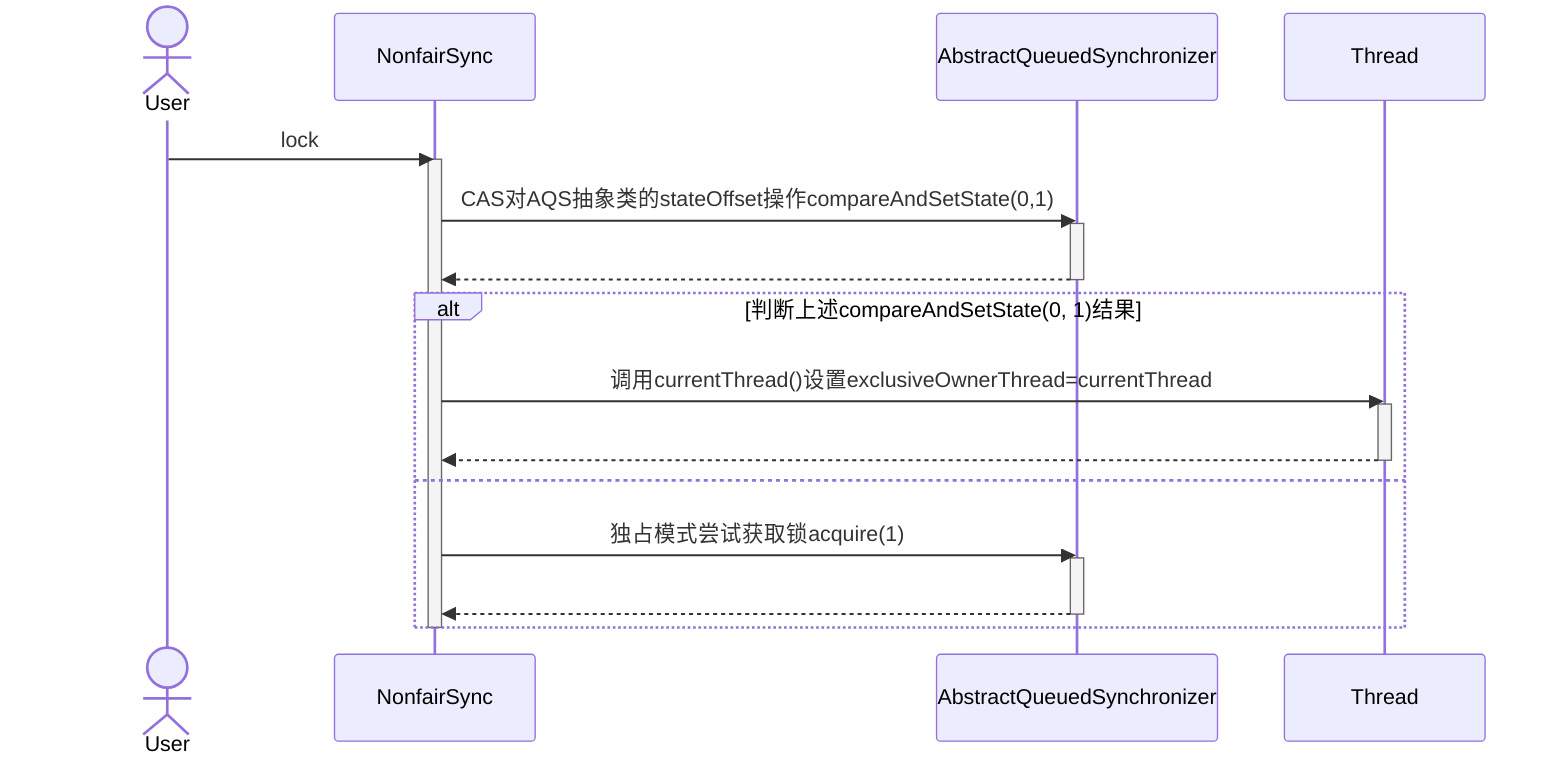 sequenceDiagram
actor User
User ->> NonfairSync : lock
activate NonfairSync
NonfairSync ->> AbstractQueuedSynchronizer : CAS对AQS抽象类的stateOffset操作compareAndSetState(0,1)
activate AbstractQueuedSynchronizer
AbstractQueuedSynchronizer -->> NonfairSync : #32; 
deactivate AbstractQueuedSynchronizer
alt 判断上述compareAndSetState(0, 1)结果
NonfairSync ->> Thread : 调用currentThread()设置exclusiveOwnerThread=currentThread
activate Thread
Thread -->> NonfairSync : #32; 
deactivate Thread
else 
NonfairSync ->> AbstractQueuedSynchronizer : 独占模式尝试获取锁acquire(1)
activate AbstractQueuedSynchronizer
AbstractQueuedSynchronizer -->> NonfairSync : #32; 
deactivate AbstractQueuedSynchronizer
end
deactivate NonfairSync